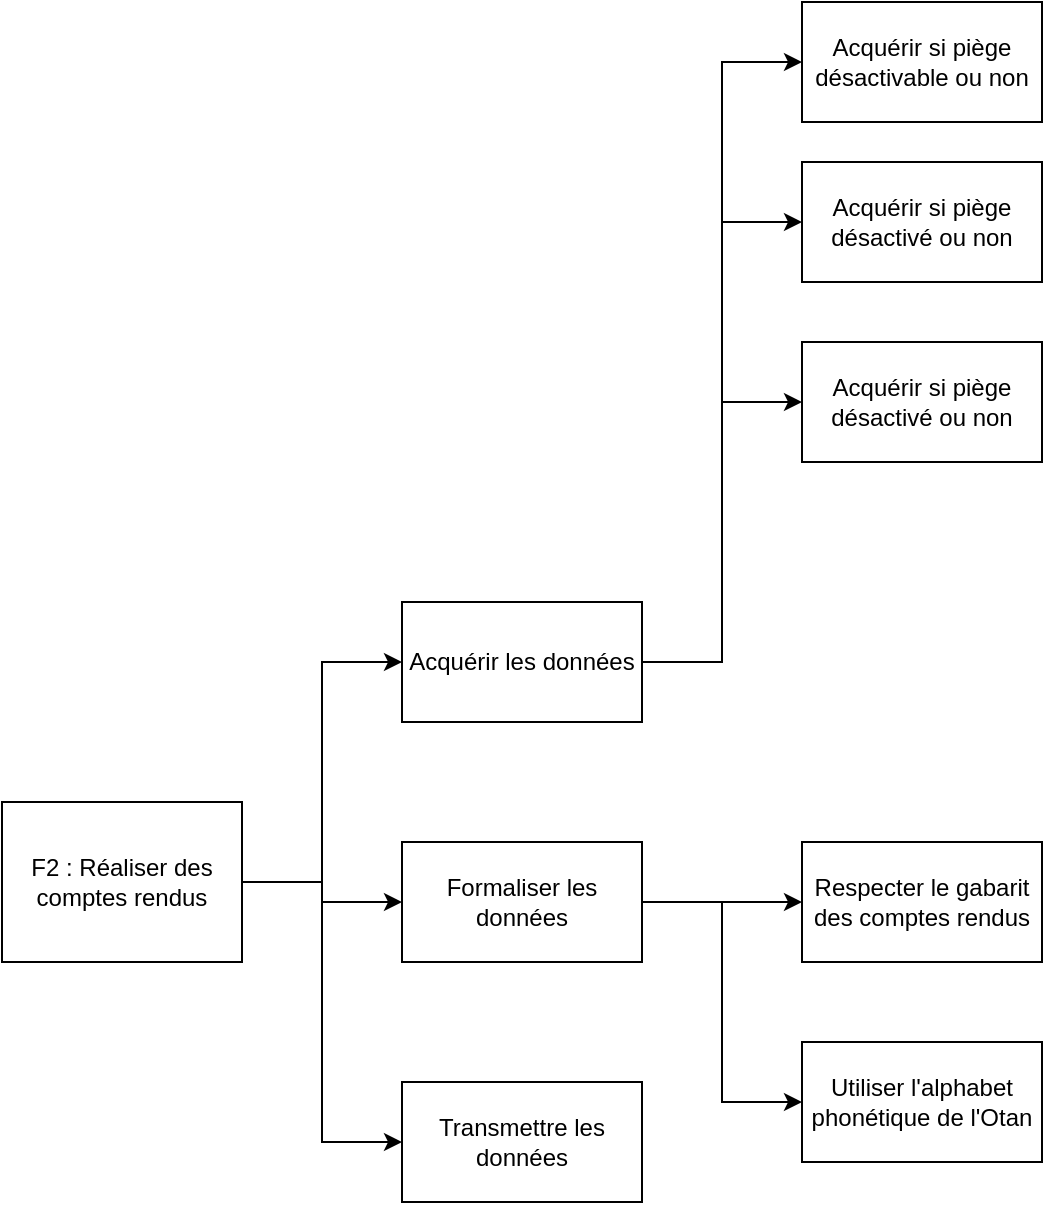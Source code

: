 <mxfile version="15.8.9" type="github">
  <diagram id="cHjnoLlx2mNpabVTZO-V" name="Page-1">
    <mxGraphModel dx="868" dy="1559" grid="1" gridSize="10" guides="1" tooltips="1" connect="1" arrows="1" fold="1" page="1" pageScale="1" pageWidth="827" pageHeight="1169" math="0" shadow="0">
      <root>
        <mxCell id="0" />
        <mxCell id="1" parent="0" />
        <mxCell id="-n7K_DKkgM0FNg-m0orN-9" style="edgeStyle=orthogonalEdgeStyle;rounded=0;orthogonalLoop=1;jettySize=auto;html=1;exitX=1;exitY=0.5;exitDx=0;exitDy=0;entryX=0;entryY=0.5;entryDx=0;entryDy=0;" edge="1" parent="1" source="-n7K_DKkgM0FNg-m0orN-1" target="-n7K_DKkgM0FNg-m0orN-2">
          <mxGeometry relative="1" as="geometry" />
        </mxCell>
        <mxCell id="-n7K_DKkgM0FNg-m0orN-10" style="edgeStyle=orthogonalEdgeStyle;rounded=0;orthogonalLoop=1;jettySize=auto;html=1;exitX=1;exitY=0.5;exitDx=0;exitDy=0;entryX=0;entryY=0.5;entryDx=0;entryDy=0;" edge="1" parent="1" source="-n7K_DKkgM0FNg-m0orN-1" target="-n7K_DKkgM0FNg-m0orN-3">
          <mxGeometry relative="1" as="geometry" />
        </mxCell>
        <mxCell id="-n7K_DKkgM0FNg-m0orN-11" style="edgeStyle=orthogonalEdgeStyle;rounded=0;orthogonalLoop=1;jettySize=auto;html=1;exitX=1;exitY=0.5;exitDx=0;exitDy=0;entryX=0;entryY=0.5;entryDx=0;entryDy=0;" edge="1" parent="1" source="-n7K_DKkgM0FNg-m0orN-1" target="-n7K_DKkgM0FNg-m0orN-4">
          <mxGeometry relative="1" as="geometry" />
        </mxCell>
        <mxCell id="-n7K_DKkgM0FNg-m0orN-1" value="F2 : Réaliser des comptes rendus" style="rounded=0;whiteSpace=wrap;html=1;" vertex="1" parent="1">
          <mxGeometry x="120" y="120" width="120" height="80" as="geometry" />
        </mxCell>
        <mxCell id="-n7K_DKkgM0FNg-m0orN-12" style="edgeStyle=orthogonalEdgeStyle;rounded=0;orthogonalLoop=1;jettySize=auto;html=1;exitX=1;exitY=0.5;exitDx=0;exitDy=0;entryX=0;entryY=0.5;entryDx=0;entryDy=0;" edge="1" parent="1" source="-n7K_DKkgM0FNg-m0orN-2" target="-n7K_DKkgM0FNg-m0orN-7">
          <mxGeometry relative="1" as="geometry" />
        </mxCell>
        <mxCell id="-n7K_DKkgM0FNg-m0orN-13" style="edgeStyle=orthogonalEdgeStyle;rounded=0;orthogonalLoop=1;jettySize=auto;html=1;exitX=1;exitY=0.5;exitDx=0;exitDy=0;entryX=0;entryY=0.5;entryDx=0;entryDy=0;" edge="1" parent="1" source="-n7K_DKkgM0FNg-m0orN-2" target="-n7K_DKkgM0FNg-m0orN-6">
          <mxGeometry relative="1" as="geometry" />
        </mxCell>
        <mxCell id="-n7K_DKkgM0FNg-m0orN-15" style="edgeStyle=orthogonalEdgeStyle;rounded=0;orthogonalLoop=1;jettySize=auto;html=1;exitX=1;exitY=0.5;exitDx=0;exitDy=0;entryX=0;entryY=0.5;entryDx=0;entryDy=0;" edge="1" parent="1" source="-n7K_DKkgM0FNg-m0orN-2" target="-n7K_DKkgM0FNg-m0orN-14">
          <mxGeometry relative="1" as="geometry" />
        </mxCell>
        <mxCell id="-n7K_DKkgM0FNg-m0orN-2" value="Acquérir les données" style="rounded=0;whiteSpace=wrap;html=1;" vertex="1" parent="1">
          <mxGeometry x="320" y="20" width="120" height="60" as="geometry" />
        </mxCell>
        <mxCell id="-n7K_DKkgM0FNg-m0orN-8" style="edgeStyle=orthogonalEdgeStyle;rounded=0;orthogonalLoop=1;jettySize=auto;html=1;exitX=1;exitY=0.5;exitDx=0;exitDy=0;entryX=0;entryY=0.5;entryDx=0;entryDy=0;" edge="1" parent="1" source="-n7K_DKkgM0FNg-m0orN-3" target="-n7K_DKkgM0FNg-m0orN-5">
          <mxGeometry relative="1" as="geometry" />
        </mxCell>
        <mxCell id="-n7K_DKkgM0FNg-m0orN-17" style="edgeStyle=orthogonalEdgeStyle;rounded=0;orthogonalLoop=1;jettySize=auto;html=1;exitX=1;exitY=0.5;exitDx=0;exitDy=0;entryX=0;entryY=0.5;entryDx=0;entryDy=0;" edge="1" parent="1" source="-n7K_DKkgM0FNg-m0orN-3" target="-n7K_DKkgM0FNg-m0orN-16">
          <mxGeometry relative="1" as="geometry" />
        </mxCell>
        <mxCell id="-n7K_DKkgM0FNg-m0orN-3" value="Formaliser les données" style="rounded=0;whiteSpace=wrap;html=1;" vertex="1" parent="1">
          <mxGeometry x="320" y="140" width="120" height="60" as="geometry" />
        </mxCell>
        <mxCell id="-n7K_DKkgM0FNg-m0orN-4" value="Transmettre les données" style="rounded=0;whiteSpace=wrap;html=1;" vertex="1" parent="1">
          <mxGeometry x="320" y="260" width="120" height="60" as="geometry" />
        </mxCell>
        <mxCell id="-n7K_DKkgM0FNg-m0orN-5" value="Respecter le gabarit des comptes rendus" style="rounded=0;whiteSpace=wrap;html=1;" vertex="1" parent="1">
          <mxGeometry x="520" y="140" width="120" height="60" as="geometry" />
        </mxCell>
        <mxCell id="-n7K_DKkgM0FNg-m0orN-6" value="Acquérir si piège désactivable ou non" style="rounded=0;whiteSpace=wrap;html=1;" vertex="1" parent="1">
          <mxGeometry x="520" y="-280" width="120" height="60" as="geometry" />
        </mxCell>
        <mxCell id="-n7K_DKkgM0FNg-m0orN-7" value="Acquérir si piège désactivé ou non" style="rounded=0;whiteSpace=wrap;html=1;" vertex="1" parent="1">
          <mxGeometry x="520" y="-200" width="120" height="60" as="geometry" />
        </mxCell>
        <mxCell id="-n7K_DKkgM0FNg-m0orN-14" value="Acquérir si piège désactivé ou non" style="rounded=0;whiteSpace=wrap;html=1;" vertex="1" parent="1">
          <mxGeometry x="520" y="-110" width="120" height="60" as="geometry" />
        </mxCell>
        <mxCell id="-n7K_DKkgM0FNg-m0orN-16" value="Utiliser l&#39;alphabet phonétique de l&#39;Otan" style="rounded=0;whiteSpace=wrap;html=1;" vertex="1" parent="1">
          <mxGeometry x="520" y="240" width="120" height="60" as="geometry" />
        </mxCell>
      </root>
    </mxGraphModel>
  </diagram>
</mxfile>
